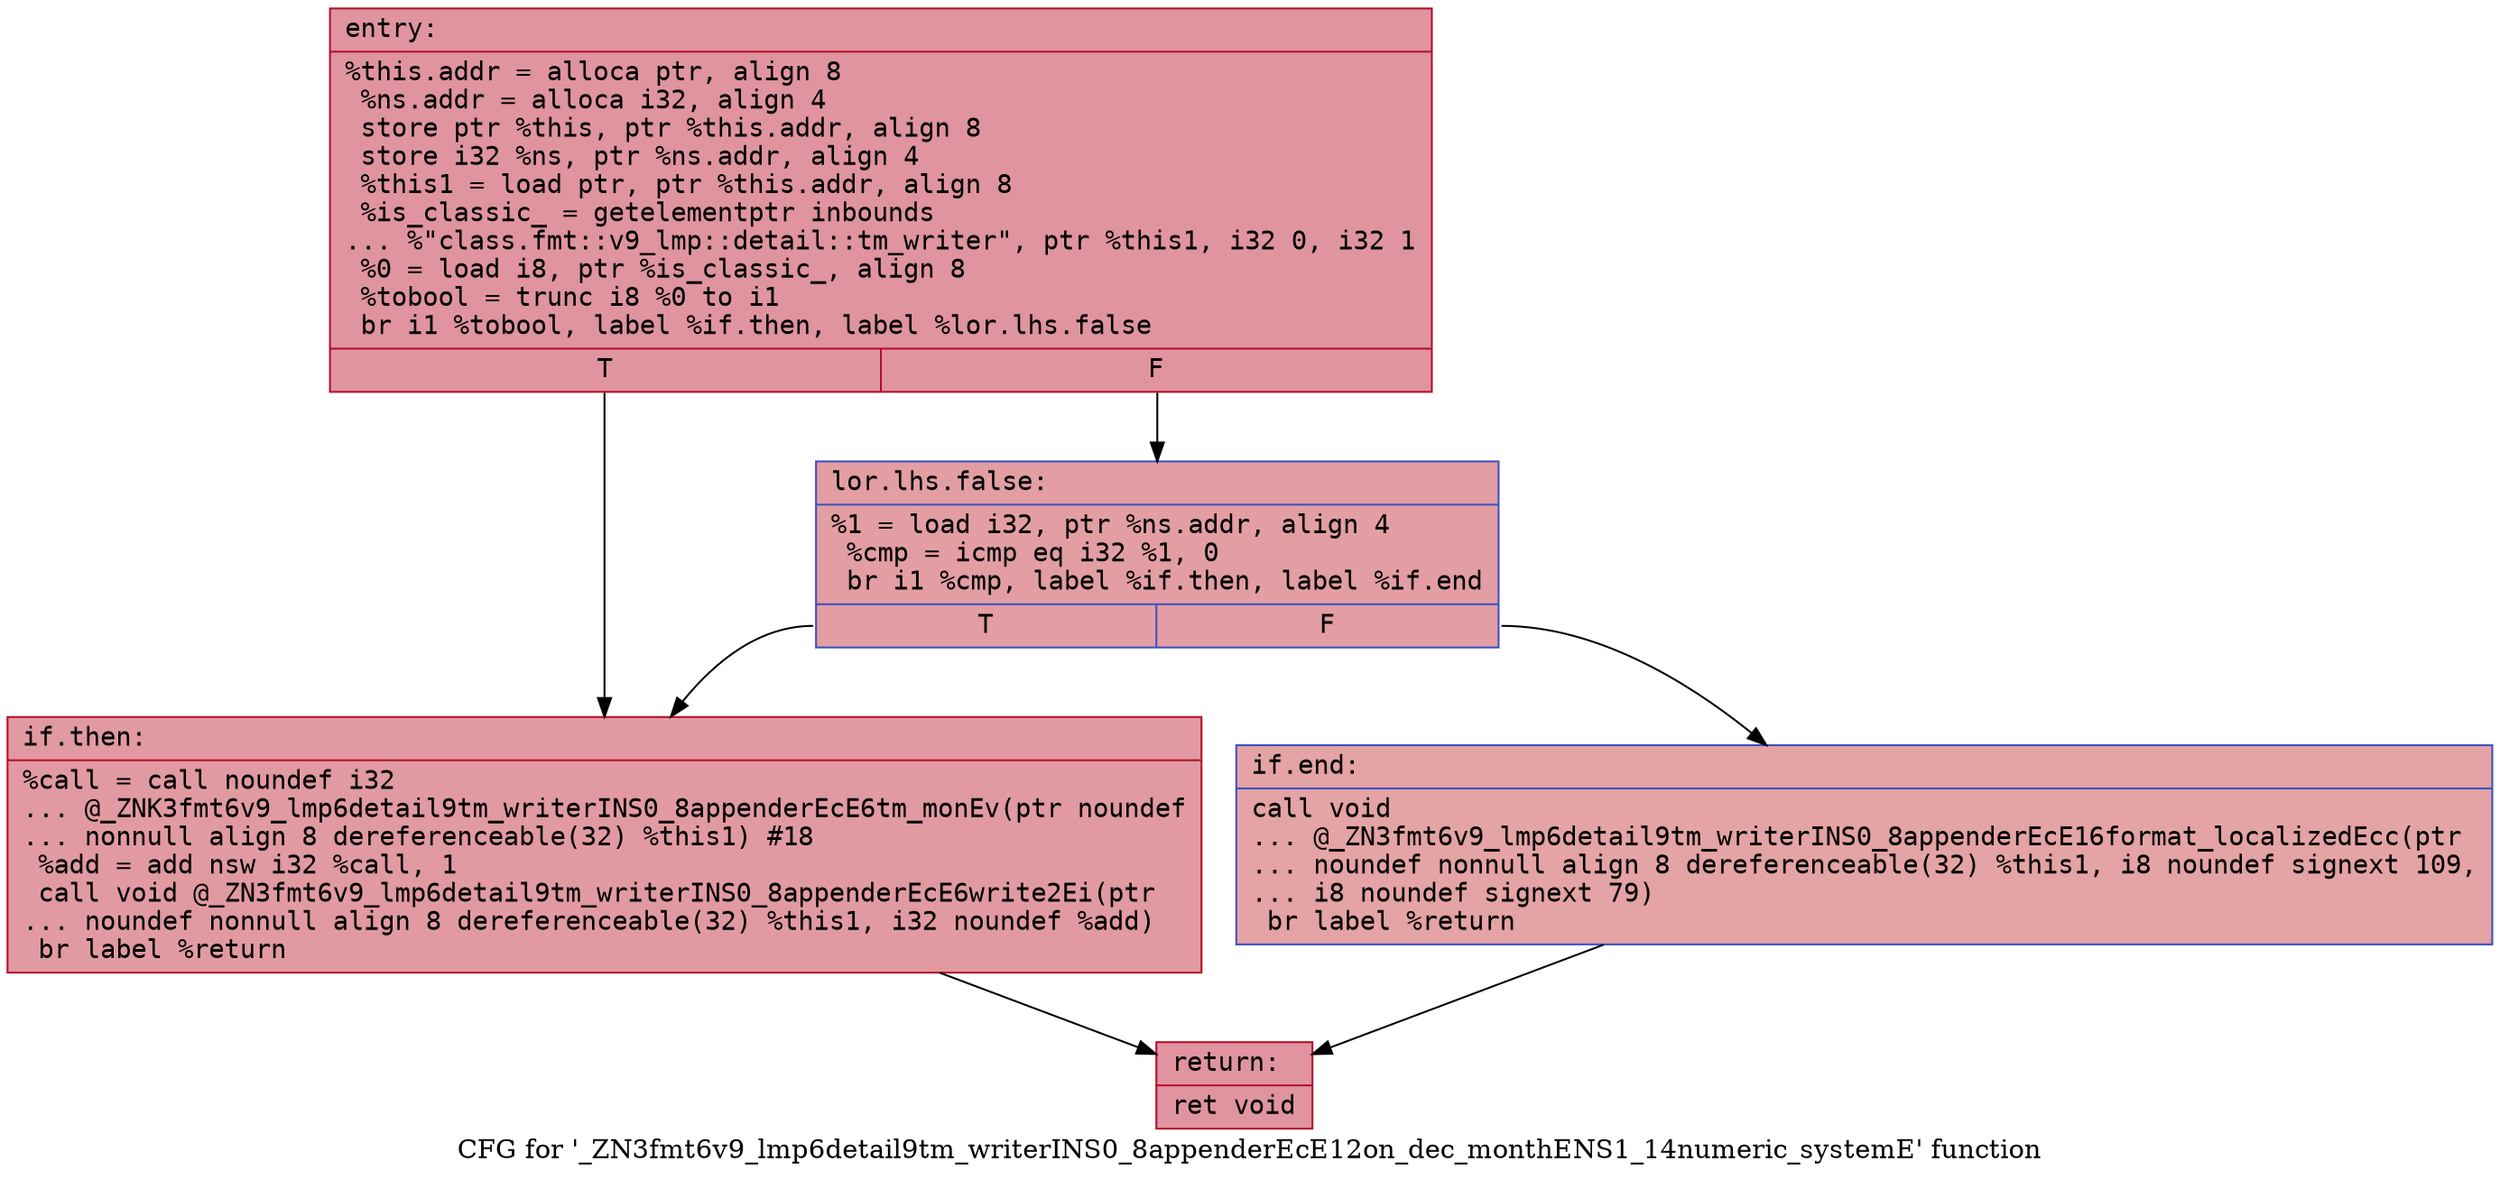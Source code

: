 digraph "CFG for '_ZN3fmt6v9_lmp6detail9tm_writerINS0_8appenderEcE12on_dec_monthENS1_14numeric_systemE' function" {
	label="CFG for '_ZN3fmt6v9_lmp6detail9tm_writerINS0_8appenderEcE12on_dec_monthENS1_14numeric_systemE' function";

	Node0x5584169682f0 [shape=record,color="#b70d28ff", style=filled, fillcolor="#b70d2870" fontname="Courier",label="{entry:\l|  %this.addr = alloca ptr, align 8\l  %ns.addr = alloca i32, align 4\l  store ptr %this, ptr %this.addr, align 8\l  store i32 %ns, ptr %ns.addr, align 4\l  %this1 = load ptr, ptr %this.addr, align 8\l  %is_classic_ = getelementptr inbounds\l... %\"class.fmt::v9_lmp::detail::tm_writer\", ptr %this1, i32 0, i32 1\l  %0 = load i8, ptr %is_classic_, align 8\l  %tobool = trunc i8 %0 to i1\l  br i1 %tobool, label %if.then, label %lor.lhs.false\l|{<s0>T|<s1>F}}"];
	Node0x5584169682f0:s0 -> Node0x5584169687d0[tooltip="entry -> if.then\nProbability 50.00%" ];
	Node0x5584169682f0:s1 -> Node0x558416968840[tooltip="entry -> lor.lhs.false\nProbability 50.00%" ];
	Node0x558416968840 [shape=record,color="#3d50c3ff", style=filled, fillcolor="#be242e70" fontname="Courier",label="{lor.lhs.false:\l|  %1 = load i32, ptr %ns.addr, align 4\l  %cmp = icmp eq i32 %1, 0\l  br i1 %cmp, label %if.then, label %if.end\l|{<s0>T|<s1>F}}"];
	Node0x558416968840:s0 -> Node0x5584169687d0[tooltip="lor.lhs.false -> if.then\nProbability 37.50%" ];
	Node0x558416968840:s1 -> Node0x558416968aa0[tooltip="lor.lhs.false -> if.end\nProbability 62.50%" ];
	Node0x5584169687d0 [shape=record,color="#b70d28ff", style=filled, fillcolor="#bb1b2c70" fontname="Courier",label="{if.then:\l|  %call = call noundef i32\l... @_ZNK3fmt6v9_lmp6detail9tm_writerINS0_8appenderEcE6tm_monEv(ptr noundef\l... nonnull align 8 dereferenceable(32) %this1) #18\l  %add = add nsw i32 %call, 1\l  call void @_ZN3fmt6v9_lmp6detail9tm_writerINS0_8appenderEcE6write2Ei(ptr\l... noundef nonnull align 8 dereferenceable(32) %this1, i32 noundef %add)\l  br label %return\l}"];
	Node0x5584169687d0 -> Node0x558416968bc0[tooltip="if.then -> return\nProbability 100.00%" ];
	Node0x558416968aa0 [shape=record,color="#3d50c3ff", style=filled, fillcolor="#c32e3170" fontname="Courier",label="{if.end:\l|  call void\l... @_ZN3fmt6v9_lmp6detail9tm_writerINS0_8appenderEcE16format_localizedEcc(ptr\l... noundef nonnull align 8 dereferenceable(32) %this1, i8 noundef signext 109,\l... i8 noundef signext 79)\l  br label %return\l}"];
	Node0x558416968aa0 -> Node0x558416968bc0[tooltip="if.end -> return\nProbability 100.00%" ];
	Node0x558416968bc0 [shape=record,color="#b70d28ff", style=filled, fillcolor="#b70d2870" fontname="Courier",label="{return:\l|  ret void\l}"];
}
